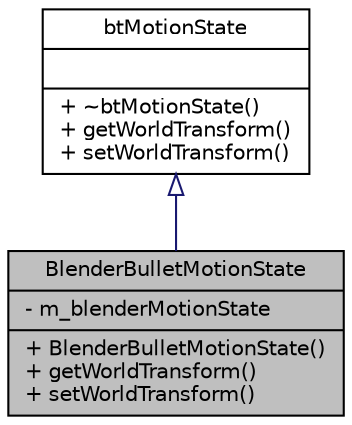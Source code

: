 digraph G
{
  edge [fontname="Helvetica",fontsize="10",labelfontname="Helvetica",labelfontsize="10"];
  node [fontname="Helvetica",fontsize="10",shape=record];
  Node1 [label="{BlenderBulletMotionState\n|- m_blenderMotionState\l|+ BlenderBulletMotionState()\l+ getWorldTransform()\l+ setWorldTransform()\l}",height=0.2,width=0.4,color="black", fillcolor="grey75", style="filled" fontcolor="black"];
  Node2 -> Node1 [dir=back,color="midnightblue",fontsize="10",style="solid",arrowtail="empty",fontname="Helvetica"];
  Node2 [label="{btMotionState\n||+ ~btMotionState()\l+ getWorldTransform()\l+ setWorldTransform()\l}",height=0.2,width=0.4,color="black", fillcolor="white", style="filled",URL="$dc/ded/classbtMotionState.html"];
}
